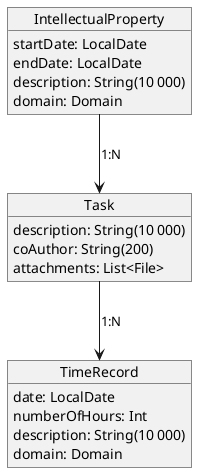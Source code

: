 @startuml

object IntellectualProperty {
    startDate: LocalDate
    endDate: LocalDate
    description: String(10 000)
    domain: Domain
}

object Task {
    description: String(10 000)
    coAuthor: String(200)
    attachments: List<File>
}

object TimeRecord {
    date: LocalDate
    numberOfHours: Int
    description: String(10 000)
    domain: Domain
}

IntellectualProperty --> Task: 1:N
Task --> TimeRecord: 1:N

@enduml